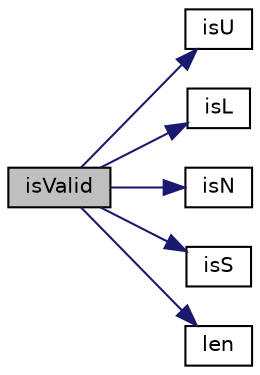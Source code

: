 digraph "isValid"
{
  edge [fontname="Helvetica",fontsize="10",labelfontname="Helvetica",labelfontsize="10"];
  node [fontname="Helvetica",fontsize="10",shape=record];
  rankdir="LR";
  Node18 [label="isValid",height=0.2,width=0.4,color="black", fillcolor="grey75", style="filled", fontcolor="black"];
  Node18 -> Node19 [color="midnightblue",fontsize="10",style="solid",fontname="Helvetica"];
  Node19 [label="isU",height=0.2,width=0.4,color="black", fillcolor="white", style="filled",URL="$class_zest_1_1_common_1_1_password_manipulation.html#adfaa93e8974d5b4a0c211792c90c26d9"];
  Node18 -> Node20 [color="midnightblue",fontsize="10",style="solid",fontname="Helvetica"];
  Node20 [label="isL",height=0.2,width=0.4,color="black", fillcolor="white", style="filled",URL="$class_zest_1_1_common_1_1_password_manipulation.html#af01cb5778dc27623b6edd63033139a30"];
  Node18 -> Node21 [color="midnightblue",fontsize="10",style="solid",fontname="Helvetica"];
  Node21 [label="isN",height=0.2,width=0.4,color="black", fillcolor="white", style="filled",URL="$class_zest_1_1_common_1_1_password_manipulation.html#a51b61dc4d9471a4bad70f55c63ec656c"];
  Node18 -> Node22 [color="midnightblue",fontsize="10",style="solid",fontname="Helvetica"];
  Node22 [label="isS",height=0.2,width=0.4,color="black", fillcolor="white", style="filled",URL="$class_zest_1_1_common_1_1_password_manipulation.html#a68ce7a511fed2a4a564c121a6c32a4cd"];
  Node18 -> Node23 [color="midnightblue",fontsize="10",style="solid",fontname="Helvetica"];
  Node23 [label="len",height=0.2,width=0.4,color="black", fillcolor="white", style="filled",URL="$class_zest_1_1_common_1_1_password_manipulation.html#a3fac569849d2f482ec1fbe9efbefb731"];
}
